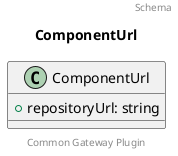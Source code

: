 @startuml
title: ComponentUrl
footer: Common Gateway Plugin
header: Schema

class ComponentUrl {
  + repositoryUrl: string
}
@enduml
